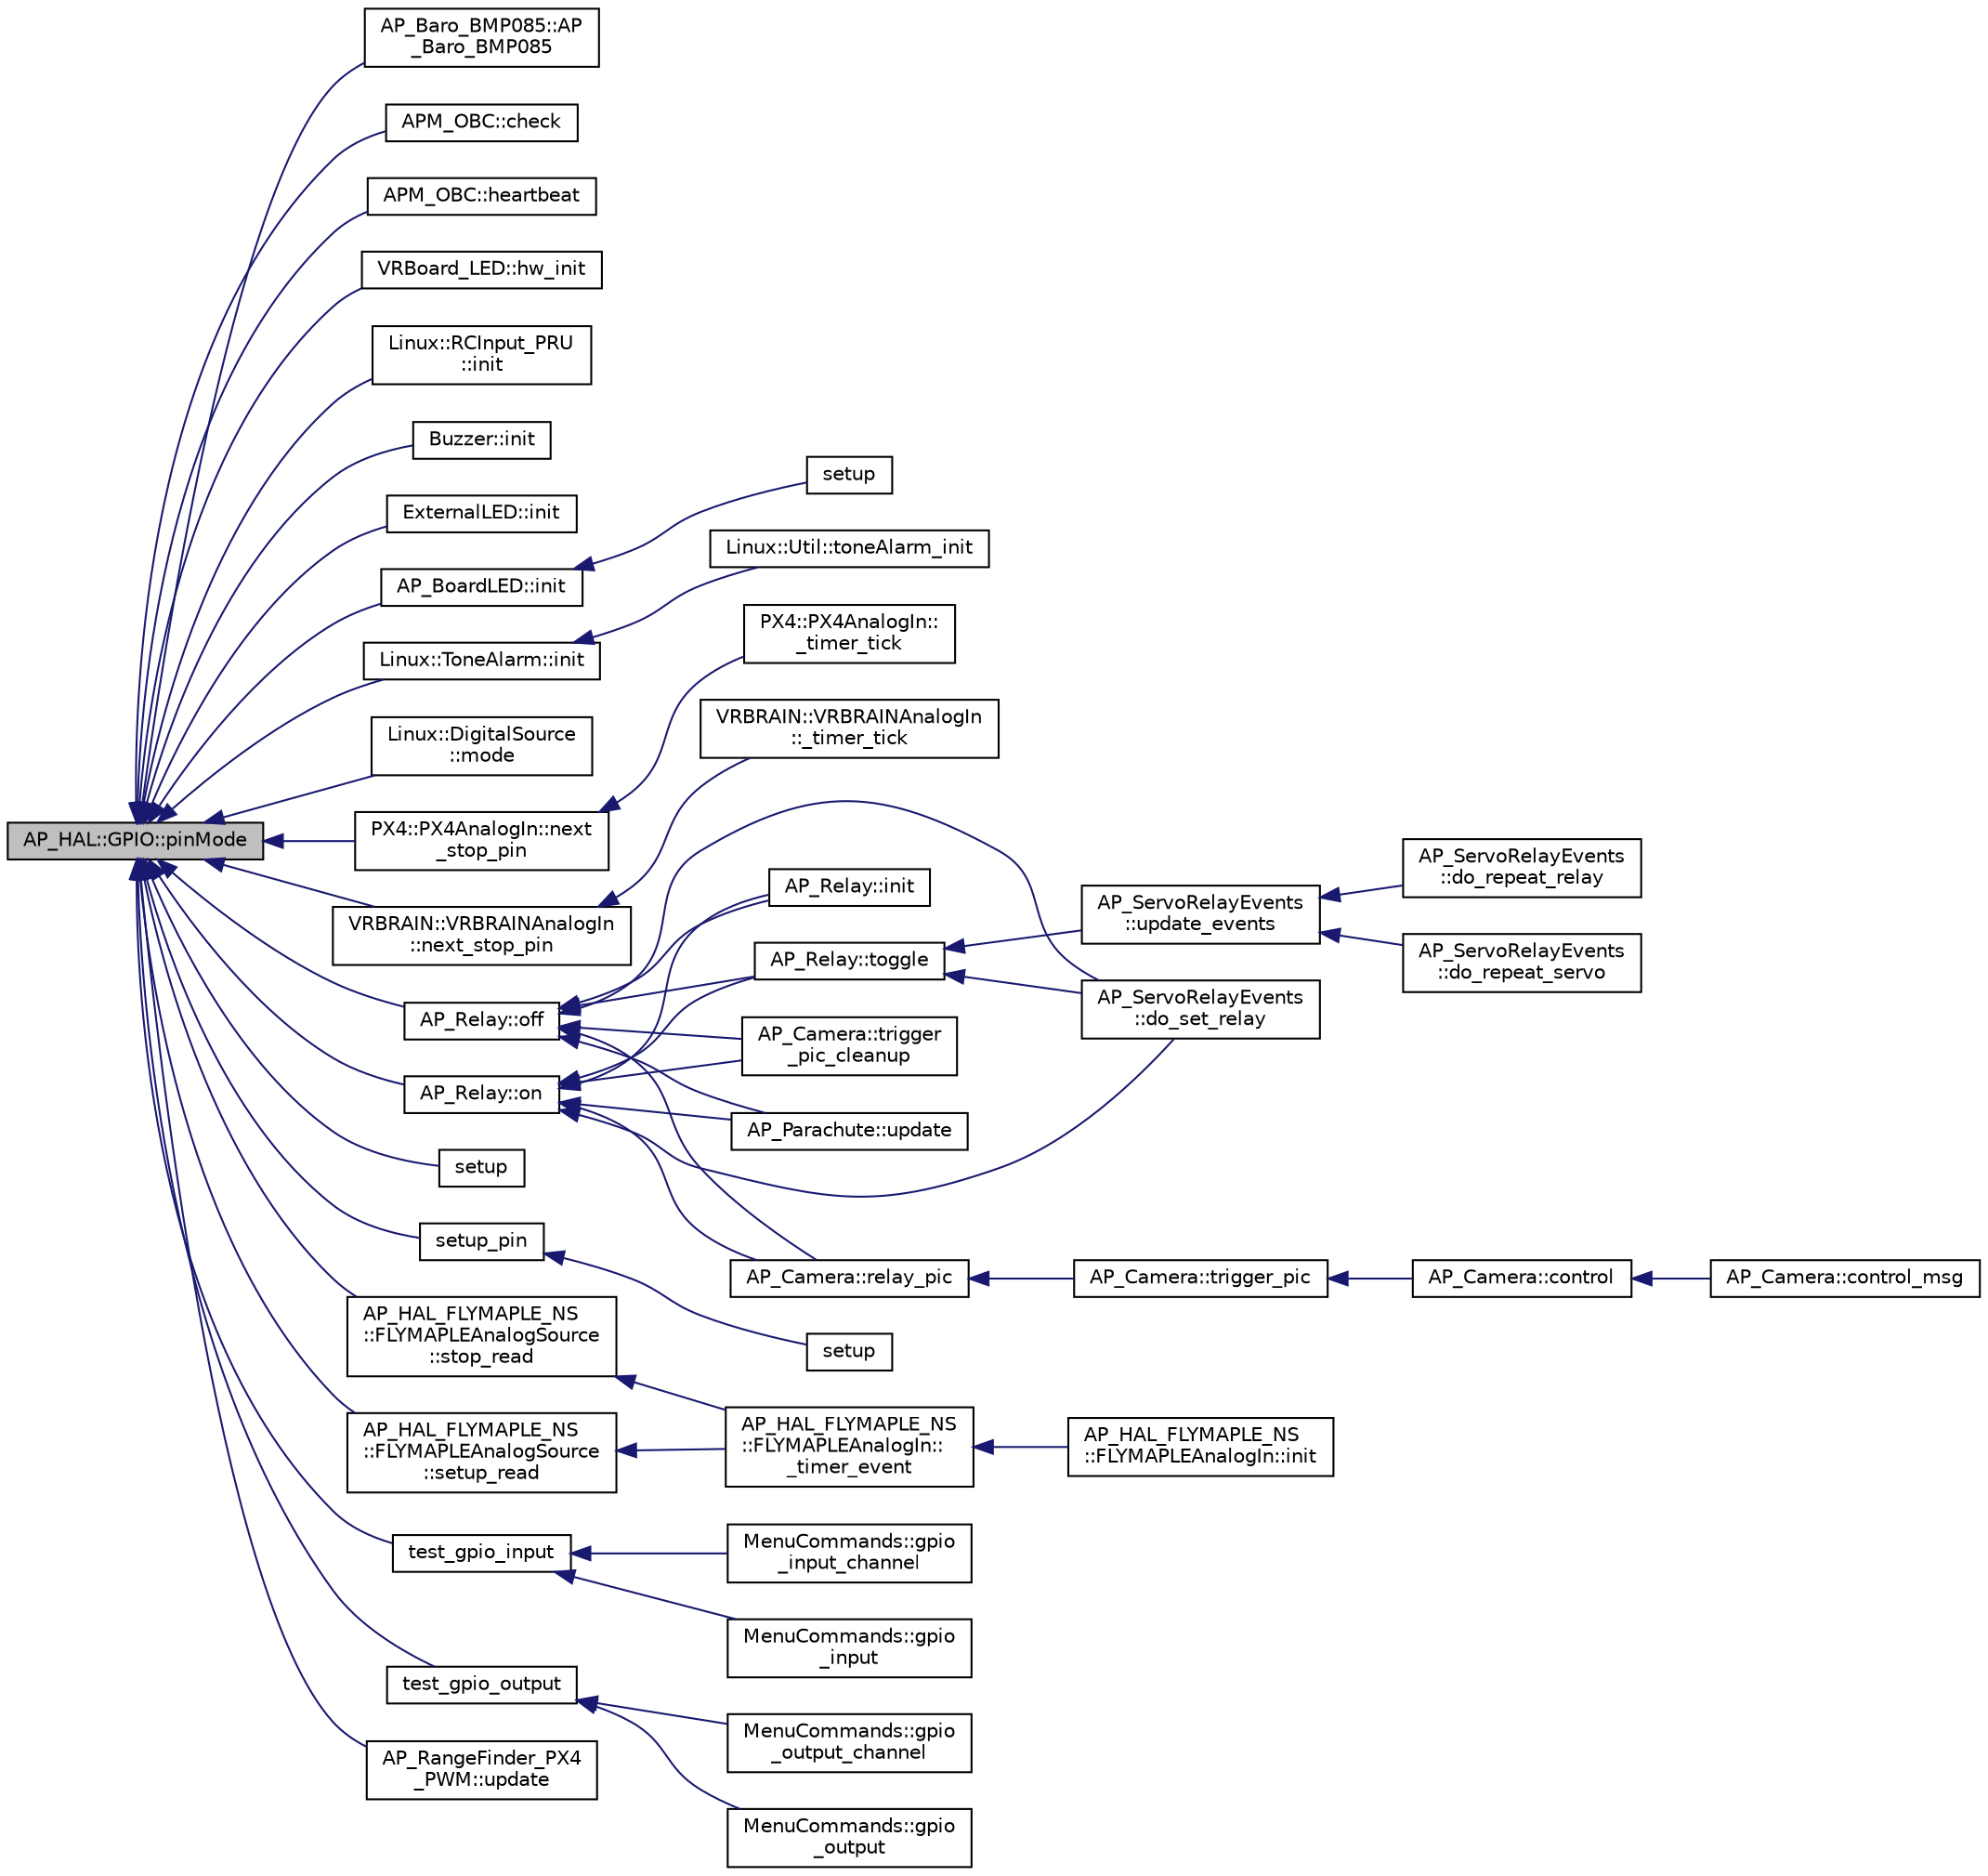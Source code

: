 digraph "AP_HAL::GPIO::pinMode"
{
 // INTERACTIVE_SVG=YES
  edge [fontname="Helvetica",fontsize="10",labelfontname="Helvetica",labelfontsize="10"];
  node [fontname="Helvetica",fontsize="10",shape=record];
  rankdir="LR";
  Node1 [label="AP_HAL::GPIO::pinMode",height=0.2,width=0.4,color="black", fillcolor="grey75", style="filled", fontcolor="black"];
  Node1 -> Node2 [dir="back",color="midnightblue",fontsize="10",style="solid",fontname="Helvetica"];
  Node2 [label="AP_Baro_BMP085::AP\l_Baro_BMP085",height=0.2,width=0.4,color="black", fillcolor="white", style="filled",URL="$classAP__Baro__BMP085.html#a2391b8ea8db43eed0d79e419798e747f"];
  Node1 -> Node3 [dir="back",color="midnightblue",fontsize="10",style="solid",fontname="Helvetica"];
  Node3 [label="APM_OBC::check",height=0.2,width=0.4,color="black", fillcolor="white", style="filled",URL="$classAPM__OBC.html#abcd546549be8688ab9cd0c46147dc077"];
  Node1 -> Node4 [dir="back",color="midnightblue",fontsize="10",style="solid",fontname="Helvetica"];
  Node4 [label="APM_OBC::heartbeat",height=0.2,width=0.4,color="black", fillcolor="white", style="filled",URL="$classAPM__OBC.html#a403314b2d0960232f2681d2cc4ae864c"];
  Node1 -> Node5 [dir="back",color="midnightblue",fontsize="10",style="solid",fontname="Helvetica"];
  Node5 [label="VRBoard_LED::hw_init",height=0.2,width=0.4,color="black", fillcolor="white", style="filled",URL="$classVRBoard__LED.html#a85e5061a4ae9f1d6b3de076951ee5f7a"];
  Node1 -> Node6 [dir="back",color="midnightblue",fontsize="10",style="solid",fontname="Helvetica"];
  Node6 [label="Linux::RCInput_PRU\l::init",height=0.2,width=0.4,color="black", fillcolor="white", style="filled",URL="$classLinux_1_1RCInput__PRU.html#aadbe38f67f9500275cbdb9dd69b0eb4c"];
  Node1 -> Node7 [dir="back",color="midnightblue",fontsize="10",style="solid",fontname="Helvetica"];
  Node7 [label="Buzzer::init",height=0.2,width=0.4,color="black", fillcolor="white", style="filled",URL="$classBuzzer.html#a6ee5ad9fb45aacae1554ce6f179c0c91",tooltip="init - initialise the buzzer "];
  Node1 -> Node8 [dir="back",color="midnightblue",fontsize="10",style="solid",fontname="Helvetica"];
  Node8 [label="ExternalLED::init",height=0.2,width=0.4,color="black", fillcolor="white", style="filled",URL="$classExternalLED.html#a28ac4e29e709c5be94a074f78bcdbcb6"];
  Node1 -> Node9 [dir="back",color="midnightblue",fontsize="10",style="solid",fontname="Helvetica"];
  Node9 [label="AP_BoardLED::init",height=0.2,width=0.4,color="black", fillcolor="white", style="filled",URL="$classAP__BoardLED.html#a0e4de7ec47c7e204d07481d707faf3dd"];
  Node9 -> Node10 [dir="back",color="midnightblue",fontsize="10",style="solid",fontname="Helvetica"];
  Node10 [label="setup",height=0.2,width=0.4,color="black", fillcolor="white", style="filled",URL="$GPS__AUTO__test_8cpp.html#a4fc01d736fe50cf5b977f755b675f11d"];
  Node1 -> Node11 [dir="back",color="midnightblue",fontsize="10",style="solid",fontname="Helvetica"];
  Node11 [label="Linux::ToneAlarm::init",height=0.2,width=0.4,color="black", fillcolor="white", style="filled",URL="$classLinux_1_1ToneAlarm.html#ab7c1ef83d53c92757b80723ec60552dd"];
  Node11 -> Node12 [dir="back",color="midnightblue",fontsize="10",style="solid",fontname="Helvetica"];
  Node12 [label="Linux::Util::toneAlarm_init",height=0.2,width=0.4,color="black", fillcolor="white", style="filled",URL="$classLinux_1_1Util.html#a90d890ec0d1dd517f1adc9204cec5027"];
  Node1 -> Node13 [dir="back",color="midnightblue",fontsize="10",style="solid",fontname="Helvetica"];
  Node13 [label="Linux::DigitalSource\l::mode",height=0.2,width=0.4,color="black", fillcolor="white", style="filled",URL="$classLinux_1_1DigitalSource.html#a80e2616296028c3a5ab979a8478e4be5"];
  Node1 -> Node14 [dir="back",color="midnightblue",fontsize="10",style="solid",fontname="Helvetica"];
  Node14 [label="PX4::PX4AnalogIn::next\l_stop_pin",height=0.2,width=0.4,color="black", fillcolor="white", style="filled",URL="$classPX4_1_1PX4AnalogIn.html#a7faa536d4196883a2cc9e634e7ef2bc3"];
  Node14 -> Node15 [dir="back",color="midnightblue",fontsize="10",style="solid",fontname="Helvetica"];
  Node15 [label="PX4::PX4AnalogIn::\l_timer_tick",height=0.2,width=0.4,color="black", fillcolor="white", style="filled",URL="$classPX4_1_1PX4AnalogIn.html#a8a56bfd768600281c018928ffe92e638"];
  Node1 -> Node16 [dir="back",color="midnightblue",fontsize="10",style="solid",fontname="Helvetica"];
  Node16 [label="VRBRAIN::VRBRAINAnalogIn\l::next_stop_pin",height=0.2,width=0.4,color="black", fillcolor="white", style="filled",URL="$classVRBRAIN_1_1VRBRAINAnalogIn.html#a3bd770ed51b38ce10d4f5db6f234485c"];
  Node16 -> Node17 [dir="back",color="midnightblue",fontsize="10",style="solid",fontname="Helvetica"];
  Node17 [label="VRBRAIN::VRBRAINAnalogIn\l::_timer_tick",height=0.2,width=0.4,color="black", fillcolor="white", style="filled",URL="$classVRBRAIN_1_1VRBRAINAnalogIn.html#a40d1f2b6221fd1af277a15d8c4c2b841"];
  Node1 -> Node18 [dir="back",color="midnightblue",fontsize="10",style="solid",fontname="Helvetica"];
  Node18 [label="AP_Relay::off",height=0.2,width=0.4,color="black", fillcolor="white", style="filled",URL="$classAP__Relay.html#aff679a24b3c6b73f066e1e62c86e0fae"];
  Node18 -> Node19 [dir="back",color="midnightblue",fontsize="10",style="solid",fontname="Helvetica"];
  Node19 [label="AP_ServoRelayEvents\l::do_set_relay",height=0.2,width=0.4,color="black", fillcolor="white", style="filled",URL="$classAP__ServoRelayEvents.html#a97e7a71ad2ed00b9b4ceb20bc617be4c"];
  Node18 -> Node20 [dir="back",color="midnightblue",fontsize="10",style="solid",fontname="Helvetica"];
  Node20 [label="AP_Relay::init",height=0.2,width=0.4,color="black", fillcolor="white", style="filled",URL="$classAP__Relay.html#aa13db0b0f4e316fe33459b659a642d9f"];
  Node18 -> Node21 [dir="back",color="midnightblue",fontsize="10",style="solid",fontname="Helvetica"];
  Node21 [label="AP_Camera::relay_pic",height=0.2,width=0.4,color="black", fillcolor="white", style="filled",URL="$classAP__Camera.html#a73b785894a0650a4dd8b1ffc24c4c250",tooltip="basic relay activation "];
  Node21 -> Node22 [dir="back",color="midnightblue",fontsize="10",style="solid",fontname="Helvetica"];
  Node22 [label="AP_Camera::trigger_pic",height=0.2,width=0.4,color="black", fillcolor="white", style="filled",URL="$classAP__Camera.html#a74372e2b8e5d3cd3b464f2ef417cb0f6"];
  Node22 -> Node23 [dir="back",color="midnightblue",fontsize="10",style="solid",fontname="Helvetica"];
  Node23 [label="AP_Camera::control",height=0.2,width=0.4,color="black", fillcolor="white", style="filled",URL="$classAP__Camera.html#a7c7aa23d1a71db5345bb11899bbb8f31"];
  Node23 -> Node24 [dir="back",color="midnightblue",fontsize="10",style="solid",fontname="Helvetica"];
  Node24 [label="AP_Camera::control_msg",height=0.2,width=0.4,color="black", fillcolor="white", style="filled",URL="$classAP__Camera.html#a27664cf70d78d5af17d66a3d715048db",tooltip="decode deprecated MavLink message that controls camera. "];
  Node18 -> Node25 [dir="back",color="midnightblue",fontsize="10",style="solid",fontname="Helvetica"];
  Node25 [label="AP_Relay::toggle",height=0.2,width=0.4,color="black", fillcolor="white", style="filled",URL="$classAP__Relay.html#acadbe252379390594091edd75953456a"];
  Node25 -> Node19 [dir="back",color="midnightblue",fontsize="10",style="solid",fontname="Helvetica"];
  Node25 -> Node26 [dir="back",color="midnightblue",fontsize="10",style="solid",fontname="Helvetica"];
  Node26 [label="AP_ServoRelayEvents\l::update_events",height=0.2,width=0.4,color="black", fillcolor="white", style="filled",URL="$classAP__ServoRelayEvents.html#abae99d08dbec323313058baebc468f0e"];
  Node26 -> Node27 [dir="back",color="midnightblue",fontsize="10",style="solid",fontname="Helvetica"];
  Node27 [label="AP_ServoRelayEvents\l::do_repeat_relay",height=0.2,width=0.4,color="black", fillcolor="white", style="filled",URL="$classAP__ServoRelayEvents.html#a7bc553c3358ab805cc1ff315ca60ff97"];
  Node26 -> Node28 [dir="back",color="midnightblue",fontsize="10",style="solid",fontname="Helvetica"];
  Node28 [label="AP_ServoRelayEvents\l::do_repeat_servo",height=0.2,width=0.4,color="black", fillcolor="white", style="filled",URL="$classAP__ServoRelayEvents.html#af3cde3623c5f0fa9368aa46eb85f916e"];
  Node18 -> Node29 [dir="back",color="midnightblue",fontsize="10",style="solid",fontname="Helvetica"];
  Node29 [label="AP_Camera::trigger\l_pic_cleanup",height=0.2,width=0.4,color="black", fillcolor="white", style="filled",URL="$classAP__Camera.html#a3124ce12331fb79e0b68b7067d609be2"];
  Node18 -> Node30 [dir="back",color="midnightblue",fontsize="10",style="solid",fontname="Helvetica"];
  Node30 [label="AP_Parachute::update",height=0.2,width=0.4,color="black", fillcolor="white", style="filled",URL="$classAP__Parachute.html#a986da5e4faa8be2479c695317263a1cc",tooltip="update - shuts off the trigger should be called at about 10hz "];
  Node1 -> Node31 [dir="back",color="midnightblue",fontsize="10",style="solid",fontname="Helvetica"];
  Node31 [label="AP_Relay::on",height=0.2,width=0.4,color="black", fillcolor="white", style="filled",URL="$classAP__Relay.html#a8f00e5559174917b795ef84472822e53"];
  Node31 -> Node19 [dir="back",color="midnightblue",fontsize="10",style="solid",fontname="Helvetica"];
  Node31 -> Node20 [dir="back",color="midnightblue",fontsize="10",style="solid",fontname="Helvetica"];
  Node31 -> Node21 [dir="back",color="midnightblue",fontsize="10",style="solid",fontname="Helvetica"];
  Node31 -> Node25 [dir="back",color="midnightblue",fontsize="10",style="solid",fontname="Helvetica"];
  Node31 -> Node29 [dir="back",color="midnightblue",fontsize="10",style="solid",fontname="Helvetica"];
  Node31 -> Node30 [dir="back",color="midnightblue",fontsize="10",style="solid",fontname="Helvetica"];
  Node1 -> Node32 [dir="back",color="midnightblue",fontsize="10",style="solid",fontname="Helvetica"];
  Node32 [label="setup",height=0.2,width=0.4,color="black", fillcolor="white", style="filled",URL="$FLYMAPLE_2examples_2RCInput_2RCInput_8cpp.html#a7dfd9b79bc5a37d7df40207afbc5431f"];
  Node1 -> Node33 [dir="back",color="midnightblue",fontsize="10",style="solid",fontname="Helvetica"];
  Node33 [label="setup_pin",height=0.2,width=0.4,color="black", fillcolor="white", style="filled",URL="$AP__HAL__FLYMAPLE_2examples_2Scheduler_2Scheduler_8cpp.html#ae4dec54b1f719011f6e5319f5c715f86"];
  Node33 -> Node34 [dir="back",color="midnightblue",fontsize="10",style="solid",fontname="Helvetica"];
  Node34 [label="setup",height=0.2,width=0.4,color="black", fillcolor="white", style="filled",URL="$AP__HAL__FLYMAPLE_2examples_2Scheduler_2Scheduler_8cpp.html#a7dfd9b79bc5a37d7df40207afbc5431f"];
  Node1 -> Node35 [dir="back",color="midnightblue",fontsize="10",style="solid",fontname="Helvetica"];
  Node35 [label="AP_HAL_FLYMAPLE_NS\l::FLYMAPLEAnalogSource\l::setup_read",height=0.2,width=0.4,color="black", fillcolor="white", style="filled",URL="$classAP__HAL__FLYMAPLE__NS_1_1FLYMAPLEAnalogSource.html#a6ef82686b073a411432ef5fc46978abd"];
  Node35 -> Node36 [dir="back",color="midnightblue",fontsize="10",style="solid",fontname="Helvetica"];
  Node36 [label="AP_HAL_FLYMAPLE_NS\l::FLYMAPLEAnalogIn::\l_timer_event",height=0.2,width=0.4,color="black", fillcolor="white", style="filled",URL="$classAP__HAL__FLYMAPLE__NS_1_1FLYMAPLEAnalogIn.html#ab17cfe5bb04acfc2d29d42928bec8fbc"];
  Node36 -> Node37 [dir="back",color="midnightblue",fontsize="10",style="solid",fontname="Helvetica"];
  Node37 [label="AP_HAL_FLYMAPLE_NS\l::FLYMAPLEAnalogIn::init",height=0.2,width=0.4,color="black", fillcolor="white", style="filled",URL="$classAP__HAL__FLYMAPLE__NS_1_1FLYMAPLEAnalogIn.html#ae423a39ebccf9024db5e7097a6c0a7ca"];
  Node1 -> Node38 [dir="back",color="midnightblue",fontsize="10",style="solid",fontname="Helvetica"];
  Node38 [label="AP_HAL_FLYMAPLE_NS\l::FLYMAPLEAnalogSource\l::stop_read",height=0.2,width=0.4,color="black", fillcolor="white", style="filled",URL="$classAP__HAL__FLYMAPLE__NS_1_1FLYMAPLEAnalogSource.html#aec39c0595cf7aaf3e1f7a349c74d0579"];
  Node38 -> Node36 [dir="back",color="midnightblue",fontsize="10",style="solid",fontname="Helvetica"];
  Node1 -> Node39 [dir="back",color="midnightblue",fontsize="10",style="solid",fontname="Helvetica"];
  Node39 [label="test_gpio_input",height=0.2,width=0.4,color="black", fillcolor="white", style="filled",URL="$GPIOTest_8cpp.html#aaaf9a61ce8f7b81f01a998d6690fa243"];
  Node39 -> Node40 [dir="back",color="midnightblue",fontsize="10",style="solid",fontname="Helvetica"];
  Node40 [label="MenuCommands::gpio\l_input",height=0.2,width=0.4,color="black", fillcolor="white", style="filled",URL="$classMenuCommands.html#ab97bad97421a00be4e3cbeac2025ad26"];
  Node39 -> Node41 [dir="back",color="midnightblue",fontsize="10",style="solid",fontname="Helvetica"];
  Node41 [label="MenuCommands::gpio\l_input_channel",height=0.2,width=0.4,color="black", fillcolor="white", style="filled",URL="$classMenuCommands.html#af2f117fe69798ce05ef750b9ab49ef41"];
  Node1 -> Node42 [dir="back",color="midnightblue",fontsize="10",style="solid",fontname="Helvetica"];
  Node42 [label="test_gpio_output",height=0.2,width=0.4,color="black", fillcolor="white", style="filled",URL="$GPIOTest_8cpp.html#a865a1031a902ba4cdd4b1b9031939cd8"];
  Node42 -> Node43 [dir="back",color="midnightblue",fontsize="10",style="solid",fontname="Helvetica"];
  Node43 [label="MenuCommands::gpio\l_output",height=0.2,width=0.4,color="black", fillcolor="white", style="filled",URL="$classMenuCommands.html#afa6d3a1a995a54eb412c25988fbe0fba"];
  Node42 -> Node44 [dir="back",color="midnightblue",fontsize="10",style="solid",fontname="Helvetica"];
  Node44 [label="MenuCommands::gpio\l_output_channel",height=0.2,width=0.4,color="black", fillcolor="white", style="filled",URL="$classMenuCommands.html#a1d7748272d4fc032e7a1a0d6dd85c8f2"];
  Node1 -> Node45 [dir="back",color="midnightblue",fontsize="10",style="solid",fontname="Helvetica"];
  Node45 [label="AP_RangeFinder_PX4\l_PWM::update",height=0.2,width=0.4,color="black", fillcolor="white", style="filled",URL="$classAP__RangeFinder__PX4__PWM.html#a434a00adf4f58b34de67fb54131cdec0"];
}
